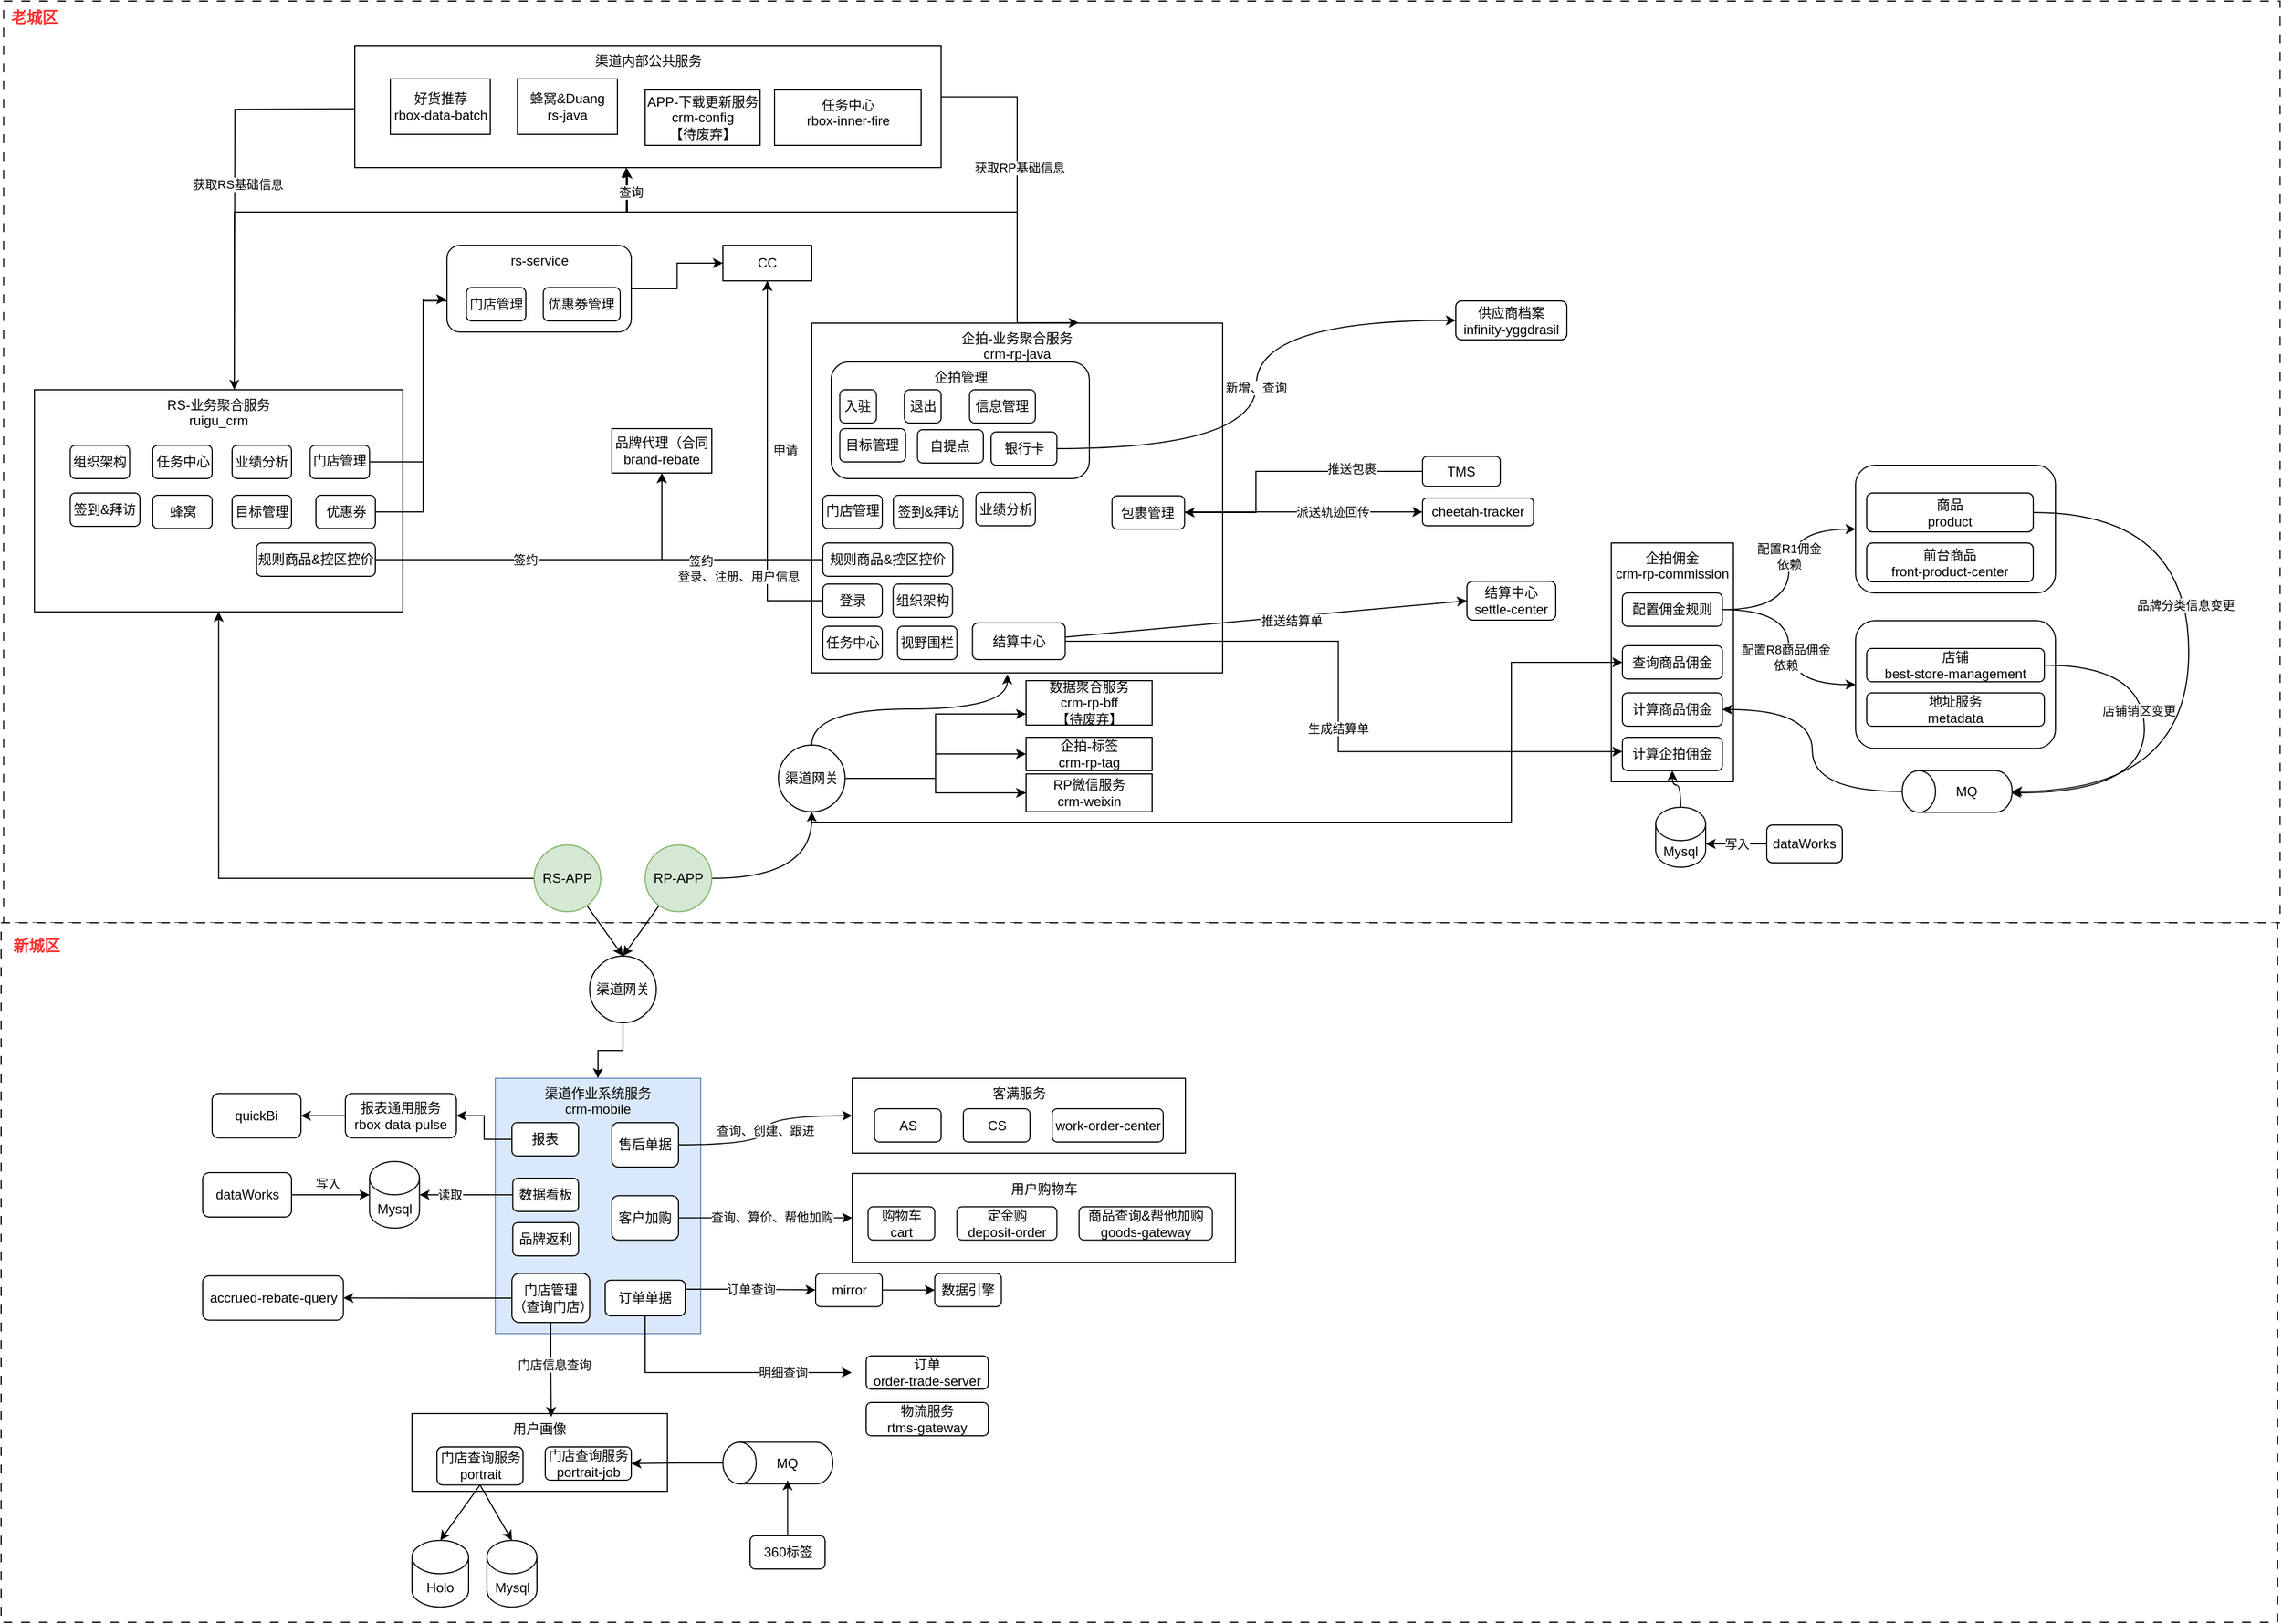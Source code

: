 <mxfile version="24.7.17">
  <diagram name="第 1 页" id="co3uCJApPV4dkqmszSku">
    <mxGraphModel dx="4093" dy="4022" grid="1" gridSize="10" guides="1" tooltips="1" connect="1" arrows="1" fold="1" page="1" pageScale="1" pageWidth="827" pageHeight="1169" math="0" shadow="0">
      <root>
        <mxCell id="0" />
        <mxCell id="1" parent="0" />
        <mxCell id="Z9NHNM5eDo6izXRrwf1n-309" value="" style="rounded=0;whiteSpace=wrap;html=1;dashed=1;dashPattern=8 8;shadow=0;glass=0;" vertex="1" parent="1">
          <mxGeometry x="-247.75" y="-1400" width="2050" height="830" as="geometry" />
        </mxCell>
        <mxCell id="Z9NHNM5eDo6izXRrwf1n-255" value="订单明细&lt;div&gt;&lt;br/&gt;&lt;/div&gt;" style="rounded=0;whiteSpace=wrap;html=1;verticalAlign=top;" vertex="1" parent="1">
          <mxGeometry x="519" y="-210" width="130" height="120" as="geometry" />
        </mxCell>
        <mxCell id="Z9NHNM5eDo6izXRrwf1n-284" style="edgeStyle=orthogonalEdgeStyle;rounded=0;orthogonalLoop=1;jettySize=auto;html=1;" edge="1" parent="1">
          <mxGeometry relative="1" as="geometry">
            <mxPoint x="-40" y="-1050" as="targetPoint" />
            <mxPoint x="68.5" y="-1303" as="sourcePoint" />
          </mxGeometry>
        </mxCell>
        <mxCell id="Z9NHNM5eDo6izXRrwf1n-285" value="获取RS基础信息" style="edgeLabel;html=1;align=center;verticalAlign=middle;resizable=0;points=[];" vertex="1" connectable="0" parent="Z9NHNM5eDo6izXRrwf1n-284">
          <mxGeometry x="-0.029" y="2" relative="1" as="geometry">
            <mxPoint as="offset" />
          </mxGeometry>
        </mxCell>
        <mxCell id="Z9NHNM5eDo6izXRrwf1n-218" value="渠道内部公共服务" style="rounded=0;whiteSpace=wrap;html=1;verticalAlign=top;" vertex="1" parent="1">
          <mxGeometry x="68.5" y="-1360" width="528" height="110" as="geometry" />
        </mxCell>
        <mxCell id="Z9NHNM5eDo6izXRrwf1n-158" value="" style="rounded=1;whiteSpace=wrap;html=1;" vertex="1" parent="1">
          <mxGeometry x="1420" y="-842" width="180" height="115" as="geometry" />
        </mxCell>
        <mxCell id="Z9NHNM5eDo6izXRrwf1n-156" value="" style="rounded=1;whiteSpace=wrap;html=1;" vertex="1" parent="1">
          <mxGeometry x="1420" y="-982" width="180" height="115" as="geometry" />
        </mxCell>
        <mxCell id="Z9NHNM5eDo6izXRrwf1n-84" value="" style="rounded=0;whiteSpace=wrap;html=1;dashed=1;dashPattern=8 8;shadow=0;glass=0;" vertex="1" parent="1">
          <mxGeometry x="-250" y="-570" width="2050" height="630" as="geometry" />
        </mxCell>
        <mxCell id="Z9NHNM5eDo6izXRrwf1n-20" value="用户购物车" style="rounded=0;whiteSpace=wrap;html=1;verticalAlign=top;" vertex="1" parent="1">
          <mxGeometry x="516.5" y="-344.25" width="345" height="80" as="geometry" />
        </mxCell>
        <mxCell id="Z9NHNM5eDo6izXRrwf1n-1" value="" style="rounded=0;orthogonalLoop=1;jettySize=auto;html=1;" edge="1" parent="1" source="Z9NHNM5eDo6izXRrwf1n-2">
          <mxGeometry relative="1" as="geometry">
            <mxPoint x="310" y="-540" as="targetPoint" />
          </mxGeometry>
        </mxCell>
        <mxCell id="Z9NHNM5eDo6izXRrwf1n-272" style="edgeStyle=orthogonalEdgeStyle;rounded=0;orthogonalLoop=1;jettySize=auto;html=1;entryX=0.5;entryY=1;entryDx=0;entryDy=0;" edge="1" parent="1" source="Z9NHNM5eDo6izXRrwf1n-2" target="Z9NHNM5eDo6izXRrwf1n-89">
          <mxGeometry relative="1" as="geometry" />
        </mxCell>
        <mxCell id="Z9NHNM5eDo6izXRrwf1n-2" value="RS-APP" style="ellipse;whiteSpace=wrap;html=1;aspect=fixed;fillColor=#d5e8d4;strokeColor=#82b366;" vertex="1" parent="1">
          <mxGeometry x="230" y="-640" width="60" height="60" as="geometry" />
        </mxCell>
        <mxCell id="Z9NHNM5eDo6izXRrwf1n-3" style="rounded=0;orthogonalLoop=1;jettySize=auto;html=1;entryX=0.5;entryY=0;entryDx=0;entryDy=0;" edge="1" parent="1" source="Z9NHNM5eDo6izXRrwf1n-4" target="Z9NHNM5eDo6izXRrwf1n-7">
          <mxGeometry relative="1" as="geometry">
            <mxPoint x="315" y="-540" as="targetPoint" />
          </mxGeometry>
        </mxCell>
        <mxCell id="Z9NHNM5eDo6izXRrwf1n-104" value="" style="edgeStyle=orthogonalEdgeStyle;rounded=0;orthogonalLoop=1;jettySize=auto;html=1;curved=1;" edge="1" parent="1" source="Z9NHNM5eDo6izXRrwf1n-4" target="Z9NHNM5eDo6izXRrwf1n-99">
          <mxGeometry relative="1" as="geometry" />
        </mxCell>
        <mxCell id="Z9NHNM5eDo6izXRrwf1n-4" value="RP-APP" style="ellipse;whiteSpace=wrap;html=1;aspect=fixed;fillColor=#d5e8d4;strokeColor=#82b366;" vertex="1" parent="1">
          <mxGeometry x="330" y="-640" width="60" height="60" as="geometry" />
        </mxCell>
        <mxCell id="Z9NHNM5eDo6izXRrwf1n-6" style="edgeStyle=orthogonalEdgeStyle;rounded=0;orthogonalLoop=1;jettySize=auto;html=1;entryX=0.5;entryY=0;entryDx=0;entryDy=0;" edge="1" parent="1" source="Z9NHNM5eDo6izXRrwf1n-7" target="Z9NHNM5eDo6izXRrwf1n-8">
          <mxGeometry relative="1" as="geometry" />
        </mxCell>
        <mxCell id="Z9NHNM5eDo6izXRrwf1n-7" value="渠道网关" style="ellipse;whiteSpace=wrap;html=1;aspect=fixed;" vertex="1" parent="1">
          <mxGeometry x="280" y="-540" width="60" height="60" as="geometry" />
        </mxCell>
        <mxCell id="Z9NHNM5eDo6izXRrwf1n-8" value="渠道作业系统服务&lt;br&gt;crm-mobile" style="rounded=0;whiteSpace=wrap;html=1;align=center;verticalAlign=top;fillColor=#dae8fc;strokeColor=#6c8ebf;" vertex="1" parent="1">
          <mxGeometry x="195" y="-430" width="185" height="230" as="geometry" />
        </mxCell>
        <mxCell id="Z9NHNM5eDo6izXRrwf1n-81" value="查询、创建、跟进" style="edgeStyle=orthogonalEdgeStyle;rounded=0;orthogonalLoop=1;jettySize=auto;html=1;entryX=0;entryY=0.5;entryDx=0;entryDy=0;curved=1;" edge="1" parent="1" source="Z9NHNM5eDo6izXRrwf1n-9" target="Z9NHNM5eDo6izXRrwf1n-10">
          <mxGeometry relative="1" as="geometry" />
        </mxCell>
        <mxCell id="Z9NHNM5eDo6izXRrwf1n-9" value="售后单据" style="rounded=1;whiteSpace=wrap;html=1;" vertex="1" parent="1">
          <mxGeometry x="300" y="-390" width="60" height="40" as="geometry" />
        </mxCell>
        <mxCell id="Z9NHNM5eDo6izXRrwf1n-10" value="客满服务&lt;div&gt;&lt;br&gt;&lt;/div&gt;" style="rounded=0;whiteSpace=wrap;html=1;verticalAlign=top;" vertex="1" parent="1">
          <mxGeometry x="516.5" y="-430" width="300" height="67.5" as="geometry" />
        </mxCell>
        <mxCell id="Z9NHNM5eDo6izXRrwf1n-11" value="AS" style="rounded=1;whiteSpace=wrap;html=1;" vertex="1" parent="1">
          <mxGeometry x="536.5" y="-402.5" width="60" height="30" as="geometry" />
        </mxCell>
        <mxCell id="Z9NHNM5eDo6izXRrwf1n-12" value="CS" style="rounded=1;whiteSpace=wrap;html=1;" vertex="1" parent="1">
          <mxGeometry x="616.5" y="-402.5" width="60" height="30" as="geometry" />
        </mxCell>
        <mxCell id="Z9NHNM5eDo6izXRrwf1n-13" value="work-order-center" style="rounded=1;whiteSpace=wrap;html=1;" vertex="1" parent="1">
          <mxGeometry x="696.5" y="-402.5" width="100" height="30" as="geometry" />
        </mxCell>
        <mxCell id="Z9NHNM5eDo6izXRrwf1n-17" value="购物车&lt;br&gt;cart" style="rounded=1;whiteSpace=wrap;html=1;" vertex="1" parent="1">
          <mxGeometry x="530.75" y="-314.25" width="60" height="30" as="geometry" />
        </mxCell>
        <mxCell id="Z9NHNM5eDo6izXRrwf1n-18" value="定金购&lt;br&gt;deposit-order" style="rounded=1;whiteSpace=wrap;html=1;" vertex="1" parent="1">
          <mxGeometry x="610.75" y="-314.25" width="90" height="30" as="geometry" />
        </mxCell>
        <mxCell id="Z9NHNM5eDo6izXRrwf1n-19" value="商品查询&amp;amp;帮他加购&lt;br&gt;goods-gateway" style="rounded=1;whiteSpace=wrap;html=1;" vertex="1" parent="1">
          <mxGeometry x="720.75" y="-314.25" width="120" height="30" as="geometry" />
        </mxCell>
        <mxCell id="Z9NHNM5eDo6izXRrwf1n-245" value="订单查询" style="edgeStyle=orthogonalEdgeStyle;rounded=0;orthogonalLoop=1;jettySize=auto;html=1;entryX=0;entryY=0.5;entryDx=0;entryDy=0;" edge="1" parent="1" source="Z9NHNM5eDo6izXRrwf1n-21" target="Z9NHNM5eDo6izXRrwf1n-235">
          <mxGeometry relative="1" as="geometry">
            <Array as="points">
              <mxPoint x="420" y="-240" />
              <mxPoint x="420" y="-240" />
            </Array>
          </mxGeometry>
        </mxCell>
        <mxCell id="Z9NHNM5eDo6izXRrwf1n-249" style="edgeStyle=orthogonalEdgeStyle;rounded=0;orthogonalLoop=1;jettySize=auto;html=1;entryX=-0.023;entryY=0.375;entryDx=0;entryDy=0;entryPerimeter=0;" edge="1" parent="1" source="Z9NHNM5eDo6izXRrwf1n-21" target="Z9NHNM5eDo6izXRrwf1n-255">
          <mxGeometry relative="1" as="geometry">
            <mxPoint x="480" y="-165" as="targetPoint" />
            <Array as="points">
              <mxPoint x="330" y="-165" />
            </Array>
          </mxGeometry>
        </mxCell>
        <mxCell id="Z9NHNM5eDo6izXRrwf1n-252" value="明细查询" style="edgeLabel;html=1;align=center;verticalAlign=middle;resizable=0;points=[];" vertex="1" connectable="0" parent="Z9NHNM5eDo6izXRrwf1n-249">
          <mxGeometry x="0.128" relative="1" as="geometry">
            <mxPoint x="41" as="offset" />
          </mxGeometry>
        </mxCell>
        <mxCell id="Z9NHNM5eDo6izXRrwf1n-21" value="订单单据" style="rounded=1;whiteSpace=wrap;html=1;" vertex="1" parent="1">
          <mxGeometry x="294" y="-248.18" width="72" height="32.12" as="geometry" />
        </mxCell>
        <mxCell id="Z9NHNM5eDo6izXRrwf1n-258" style="edgeStyle=orthogonalEdgeStyle;rounded=0;orthogonalLoop=1;jettySize=auto;html=1;entryX=1;entryY=0.5;entryDx=0;entryDy=0;" edge="1" parent="1" source="Z9NHNM5eDo6izXRrwf1n-22" target="Z9NHNM5eDo6izXRrwf1n-257">
          <mxGeometry relative="1" as="geometry" />
        </mxCell>
        <mxCell id="Z9NHNM5eDo6izXRrwf1n-22" value="门店管理&lt;div&gt;（查询门店）&lt;/div&gt;" style="rounded=1;whiteSpace=wrap;html=1;" vertex="1" parent="1">
          <mxGeometry x="210" y="-254.25" width="70" height="44.25" as="geometry" />
        </mxCell>
        <mxCell id="Z9NHNM5eDo6izXRrwf1n-45" style="edgeStyle=orthogonalEdgeStyle;rounded=0;orthogonalLoop=1;jettySize=auto;html=1;exitX=0;exitY=0.5;exitDx=0;exitDy=0;entryX=1;entryY=0.5;entryDx=0;entryDy=0;" edge="1" parent="1" source="Z9NHNM5eDo6izXRrwf1n-23" target="Z9NHNM5eDo6izXRrwf1n-46">
          <mxGeometry relative="1" as="geometry">
            <mxPoint x="130" y="-370" as="targetPoint" />
          </mxGeometry>
        </mxCell>
        <mxCell id="Z9NHNM5eDo6izXRrwf1n-23" value="报表" style="rounded=1;whiteSpace=wrap;html=1;" vertex="1" parent="1">
          <mxGeometry x="210" y="-390" width="60" height="30" as="geometry" />
        </mxCell>
        <mxCell id="Z9NHNM5eDo6izXRrwf1n-24" value="数据看板" style="rounded=1;whiteSpace=wrap;html=1;" vertex="1" parent="1">
          <mxGeometry x="210.75" y="-340" width="59.25" height="30" as="geometry" />
        </mxCell>
        <mxCell id="Z9NHNM5eDo6izXRrwf1n-25" value="用户画像" style="rounded=0;whiteSpace=wrap;html=1;verticalAlign=top;" vertex="1" parent="1">
          <mxGeometry x="120" y="-128" width="230" height="70" as="geometry" />
        </mxCell>
        <mxCell id="Z9NHNM5eDo6izXRrwf1n-27" value="门店查询服务&lt;div&gt;portrait&lt;br&gt;&lt;/div&gt;" style="rounded=1;whiteSpace=wrap;html=1;" vertex="1" parent="1">
          <mxGeometry x="142.5" y="-98" width="77.5" height="34.25" as="geometry" />
        </mxCell>
        <mxCell id="Z9NHNM5eDo6izXRrwf1n-28" value="门店查询服务&lt;div&gt;portrait-job&lt;br&gt;&lt;/div&gt;" style="rounded=1;whiteSpace=wrap;html=1;" vertex="1" parent="1">
          <mxGeometry x="240" y="-98" width="77.5" height="30" as="geometry" />
        </mxCell>
        <mxCell id="Z9NHNM5eDo6izXRrwf1n-36" value="" style="group" vertex="1" connectable="0" parent="1">
          <mxGeometry x="400" y="-102.25" width="116.5" height="68.25" as="geometry" />
        </mxCell>
        <mxCell id="Z9NHNM5eDo6izXRrwf1n-33" value="" style="shape=cylinder3;whiteSpace=wrap;html=1;boundedLbl=1;backgroundOutline=1;size=15;rotation=-90;" vertex="1" parent="Z9NHNM5eDo6izXRrwf1n-36">
          <mxGeometry x="30.75" y="-30.75" width="37.5" height="99" as="geometry" />
        </mxCell>
        <mxCell id="Z9NHNM5eDo6izXRrwf1n-34" value="MQ" style="text;html=1;align=center;verticalAlign=middle;whiteSpace=wrap;rounded=0;" vertex="1" parent="Z9NHNM5eDo6izXRrwf1n-36">
          <mxGeometry x="28.25" y="4.25" width="60" height="30" as="geometry" />
        </mxCell>
        <mxCell id="Z9NHNM5eDo6izXRrwf1n-42" style="edgeStyle=orthogonalEdgeStyle;rounded=0;orthogonalLoop=1;jettySize=auto;html=1;exitX=0.5;exitY=0;exitDx=0;exitDy=0;entryX=0.5;entryY=1;entryDx=0;entryDy=0;" edge="1" parent="1" source="Z9NHNM5eDo6izXRrwf1n-39" target="Z9NHNM5eDo6izXRrwf1n-34">
          <mxGeometry relative="1" as="geometry" />
        </mxCell>
        <mxCell id="Z9NHNM5eDo6izXRrwf1n-39" value="&lt;div&gt;360标签&lt;/div&gt;" style="rounded=1;whiteSpace=wrap;html=1;" vertex="1" parent="1">
          <mxGeometry x="424.5" y="-18" width="67.5" height="30" as="geometry" />
        </mxCell>
        <mxCell id="Z9NHNM5eDo6izXRrwf1n-41" style="edgeStyle=orthogonalEdgeStyle;rounded=0;orthogonalLoop=1;jettySize=auto;html=1;exitX=0.5;exitY=0;exitDx=0;exitDy=0;exitPerimeter=0;entryX=1;entryY=0.5;entryDx=0;entryDy=0;" edge="1" parent="1" source="Z9NHNM5eDo6izXRrwf1n-33" target="Z9NHNM5eDo6izXRrwf1n-28">
          <mxGeometry relative="1" as="geometry" />
        </mxCell>
        <mxCell id="Z9NHNM5eDo6izXRrwf1n-48" value="" style="edgeStyle=orthogonalEdgeStyle;rounded=0;orthogonalLoop=1;jettySize=auto;html=1;" edge="1" parent="1" source="Z9NHNM5eDo6izXRrwf1n-46" target="Z9NHNM5eDo6izXRrwf1n-47">
          <mxGeometry relative="1" as="geometry" />
        </mxCell>
        <mxCell id="Z9NHNM5eDo6izXRrwf1n-46" value="报表通用服务&lt;br&gt;rbox-data-pulse" style="rounded=1;whiteSpace=wrap;html=1;" vertex="1" parent="1">
          <mxGeometry x="60" y="-416.25" width="100" height="40" as="geometry" />
        </mxCell>
        <mxCell id="Z9NHNM5eDo6izXRrwf1n-47" value="quickBi" style="whiteSpace=wrap;html=1;rounded=1;" vertex="1" parent="1">
          <mxGeometry x="-60" y="-416.25" width="80" height="40" as="geometry" />
        </mxCell>
        <mxCell id="Z9NHNM5eDo6izXRrwf1n-49" value="dataWorks" style="whiteSpace=wrap;html=1;rounded=1;" vertex="1" parent="1">
          <mxGeometry x="-68.5" y="-345" width="80" height="40" as="geometry" />
        </mxCell>
        <mxCell id="Z9NHNM5eDo6izXRrwf1n-50" value="Mysql" style="shape=cylinder3;whiteSpace=wrap;html=1;boundedLbl=1;backgroundOutline=1;size=15;" vertex="1" parent="1">
          <mxGeometry x="81.75" y="-355" width="45" height="60" as="geometry" />
        </mxCell>
        <mxCell id="Z9NHNM5eDo6izXRrwf1n-51" style="edgeStyle=orthogonalEdgeStyle;rounded=0;orthogonalLoop=1;jettySize=auto;html=1;entryX=0;entryY=0.5;entryDx=0;entryDy=0;entryPerimeter=0;" edge="1" parent="1" source="Z9NHNM5eDo6izXRrwf1n-49" target="Z9NHNM5eDo6izXRrwf1n-50">
          <mxGeometry relative="1" as="geometry" />
        </mxCell>
        <mxCell id="Z9NHNM5eDo6izXRrwf1n-53" value="写入" style="edgeLabel;html=1;align=center;verticalAlign=middle;resizable=0;points=[];" vertex="1" connectable="0" parent="Z9NHNM5eDo6izXRrwf1n-51">
          <mxGeometry x="-0.08" y="4" relative="1" as="geometry">
            <mxPoint y="-6" as="offset" />
          </mxGeometry>
        </mxCell>
        <mxCell id="Z9NHNM5eDo6izXRrwf1n-55" style="edgeStyle=orthogonalEdgeStyle;rounded=0;orthogonalLoop=1;jettySize=auto;html=1;exitX=0;exitY=0.5;exitDx=0;exitDy=0;entryX=1;entryY=0.5;entryDx=0;entryDy=0;entryPerimeter=0;" edge="1" parent="1" source="Z9NHNM5eDo6izXRrwf1n-24" target="Z9NHNM5eDo6izXRrwf1n-50">
          <mxGeometry relative="1" as="geometry" />
        </mxCell>
        <mxCell id="Z9NHNM5eDo6izXRrwf1n-56" value="读取" style="edgeLabel;html=1;align=center;verticalAlign=middle;resizable=0;points=[];" vertex="1" connectable="0" parent="Z9NHNM5eDo6izXRrwf1n-55">
          <mxGeometry x="-0.096" y="2" relative="1" as="geometry">
            <mxPoint x="-19" y="-2" as="offset" />
          </mxGeometry>
        </mxCell>
        <mxCell id="Z9NHNM5eDo6izXRrwf1n-62" value="Holo" style="shape=cylinder3;whiteSpace=wrap;html=1;boundedLbl=1;backgroundOutline=1;size=15;" vertex="1" parent="1">
          <mxGeometry x="120" y="-13.75" width="51" height="60" as="geometry" />
        </mxCell>
        <mxCell id="Z9NHNM5eDo6izXRrwf1n-69" value="Mysql" style="shape=cylinder3;whiteSpace=wrap;html=1;boundedLbl=1;backgroundOutline=1;size=15;" vertex="1" parent="1">
          <mxGeometry x="187.5" y="-13.75" width="45" height="60" as="geometry" />
        </mxCell>
        <mxCell id="Z9NHNM5eDo6izXRrwf1n-70" style="rounded=0;orthogonalLoop=1;jettySize=auto;html=1;exitX=0.5;exitY=1;exitDx=0;exitDy=0;entryX=0.5;entryY=0;entryDx=0;entryDy=0;entryPerimeter=0;" edge="1" parent="1" source="Z9NHNM5eDo6izXRrwf1n-27" target="Z9NHNM5eDo6izXRrwf1n-62">
          <mxGeometry relative="1" as="geometry" />
        </mxCell>
        <mxCell id="Z9NHNM5eDo6izXRrwf1n-72" style="rounded=0;orthogonalLoop=1;jettySize=auto;html=1;exitX=0.5;exitY=1;exitDx=0;exitDy=0;entryX=0.5;entryY=0;entryDx=0;entryDy=0;entryPerimeter=0;" edge="1" parent="1" source="Z9NHNM5eDo6izXRrwf1n-27" target="Z9NHNM5eDo6izXRrwf1n-69">
          <mxGeometry relative="1" as="geometry" />
        </mxCell>
        <mxCell id="Z9NHNM5eDo6izXRrwf1n-74" style="edgeStyle=orthogonalEdgeStyle;rounded=0;orthogonalLoop=1;jettySize=auto;html=1;entryX=0.545;entryY=0.043;entryDx=0;entryDy=0;entryPerimeter=0;" edge="1" parent="1" source="Z9NHNM5eDo6izXRrwf1n-22" target="Z9NHNM5eDo6izXRrwf1n-25">
          <mxGeometry relative="1" as="geometry" />
        </mxCell>
        <mxCell id="Z9NHNM5eDo6izXRrwf1n-75" value="门店信息查询" style="edgeLabel;html=1;align=center;verticalAlign=middle;resizable=0;points=[];" vertex="1" connectable="0" parent="Z9NHNM5eDo6izXRrwf1n-74">
          <mxGeometry x="-0.085" y="4" relative="1" as="geometry">
            <mxPoint x="-1" y="-1" as="offset" />
          </mxGeometry>
        </mxCell>
        <mxCell id="Z9NHNM5eDo6izXRrwf1n-79" style="edgeStyle=orthogonalEdgeStyle;rounded=0;orthogonalLoop=1;jettySize=auto;html=1;entryX=0;entryY=0.5;entryDx=0;entryDy=0;" edge="1" parent="1" source="Z9NHNM5eDo6izXRrwf1n-78" target="Z9NHNM5eDo6izXRrwf1n-20">
          <mxGeometry relative="1" as="geometry" />
        </mxCell>
        <mxCell id="Z9NHNM5eDo6izXRrwf1n-80" value="查询、算价、帮他加购" style="edgeLabel;html=1;align=center;verticalAlign=middle;resizable=0;points=[];" vertex="1" connectable="0" parent="Z9NHNM5eDo6izXRrwf1n-79">
          <mxGeometry x="0.067" y="1" relative="1" as="geometry">
            <mxPoint as="offset" />
          </mxGeometry>
        </mxCell>
        <mxCell id="Z9NHNM5eDo6izXRrwf1n-78" value="客户加购" style="rounded=1;whiteSpace=wrap;html=1;" vertex="1" parent="1">
          <mxGeometry x="300" y="-324.25" width="60" height="40" as="geometry" />
        </mxCell>
        <mxCell id="Z9NHNM5eDo6izXRrwf1n-85" value="&lt;b&gt;&lt;font color=&quot;#ff3333&quot; style=&quot;font-size: 14px;&quot;&gt;新城区&lt;/font&gt;&lt;/b&gt;" style="text;html=1;align=center;verticalAlign=middle;whiteSpace=wrap;rounded=0;" vertex="1" parent="1">
          <mxGeometry x="-247.75" y="-563.75" width="60" height="30" as="geometry" />
        </mxCell>
        <mxCell id="Z9NHNM5eDo6izXRrwf1n-88" value="&lt;b&gt;&lt;font color=&quot;#ff3333&quot; style=&quot;font-size: 14px;&quot;&gt;老城区&lt;/font&gt;&lt;/b&gt;" style="text;html=1;align=center;verticalAlign=middle;whiteSpace=wrap;rounded=0;" vertex="1" parent="1">
          <mxGeometry x="-250" y="-1400" width="60" height="30" as="geometry" />
        </mxCell>
        <mxCell id="Z9NHNM5eDo6izXRrwf1n-89" value="&lt;div&gt;RS-业务聚合服务&lt;/div&gt;ruigu_crm" style="rounded=0;whiteSpace=wrap;html=1;verticalAlign=top;" vertex="1" parent="1">
          <mxGeometry x="-220" y="-1050" width="331.75" height="200" as="geometry" />
        </mxCell>
        <mxCell id="Z9NHNM5eDo6izXRrwf1n-90" value="企拍佣金&lt;br&gt;crm-rp-commission" style="rounded=0;whiteSpace=wrap;html=1;verticalAlign=top;" vertex="1" parent="1">
          <mxGeometry x="1200" y="-912" width="110" height="215" as="geometry" />
        </mxCell>
        <mxCell id="Z9NHNM5eDo6izXRrwf1n-91" value="数据聚合服务&lt;br&gt;crm-rp-bff&lt;br&gt;【待废弃】" style="rounded=0;whiteSpace=wrap;html=1;" vertex="1" parent="1">
          <mxGeometry x="673" y="-788" width="113.5" height="40" as="geometry" />
        </mxCell>
        <mxCell id="Z9NHNM5eDo6izXRrwf1n-92" value="企拍-业务聚合服务&lt;br&gt;crm-rp-java" style="rounded=0;whiteSpace=wrap;html=1;horizontal=1;verticalAlign=top;" vertex="1" parent="1">
          <mxGeometry x="480" y="-1110" width="370" height="315" as="geometry" />
        </mxCell>
        <mxCell id="Z9NHNM5eDo6izXRrwf1n-93" value="&lt;div&gt;&lt;span style=&quot;background-color: initial;&quot;&gt;任务中心&lt;br&gt;rbox-inner-fire&lt;/span&gt;&lt;br&gt;&lt;/div&gt;" style="rounded=0;whiteSpace=wrap;html=1;verticalAlign=top;" vertex="1" parent="1">
          <mxGeometry x="446.5" y="-1320" width="132" height="50" as="geometry" />
        </mxCell>
        <mxCell id="Z9NHNM5eDo6izXRrwf1n-94" value="APP-下载更新服务&lt;br&gt;crm-config&lt;br&gt;【待废弃】" style="rounded=0;whiteSpace=wrap;html=1;" vertex="1" parent="1">
          <mxGeometry x="330" y="-1320" width="103.5" height="50" as="geometry" />
        </mxCell>
        <mxCell id="Z9NHNM5eDo6izXRrwf1n-95" value="RP微信服务&lt;br&gt;crm-weixin" style="rounded=0;whiteSpace=wrap;html=1;" vertex="1" parent="1">
          <mxGeometry x="673" y="-704" width="113.5" height="34" as="geometry" />
        </mxCell>
        <mxCell id="Z9NHNM5eDo6izXRrwf1n-96" value="企拍-标签&lt;br&gt;crm-rp-tag" style="rounded=0;whiteSpace=wrap;html=1;" vertex="1" parent="1">
          <mxGeometry x="673" y="-737" width="113.5" height="30" as="geometry" />
        </mxCell>
        <mxCell id="Z9NHNM5eDo6izXRrwf1n-145" style="edgeStyle=orthogonalEdgeStyle;rounded=0;orthogonalLoop=1;jettySize=auto;html=1;entryX=0;entryY=0.5;entryDx=0;entryDy=0;" edge="1" parent="1" source="Z9NHNM5eDo6izXRrwf1n-99" target="Z9NHNM5eDo6izXRrwf1n-96">
          <mxGeometry relative="1" as="geometry" />
        </mxCell>
        <mxCell id="Z9NHNM5eDo6izXRrwf1n-185" style="edgeStyle=orthogonalEdgeStyle;rounded=0;orthogonalLoop=1;jettySize=auto;html=1;entryX=0;entryY=0.5;entryDx=0;entryDy=0;" edge="1" parent="1" source="Z9NHNM5eDo6izXRrwf1n-99" target="Z9NHNM5eDo6izXRrwf1n-95">
          <mxGeometry relative="1" as="geometry" />
        </mxCell>
        <mxCell id="Z9NHNM5eDo6izXRrwf1n-209" style="edgeStyle=orthogonalEdgeStyle;rounded=0;orthogonalLoop=1;jettySize=auto;html=1;entryX=0;entryY=0.75;entryDx=0;entryDy=0;" edge="1" parent="1" source="Z9NHNM5eDo6izXRrwf1n-99" target="Z9NHNM5eDo6izXRrwf1n-91">
          <mxGeometry relative="1" as="geometry" />
        </mxCell>
        <mxCell id="Z9NHNM5eDo6izXRrwf1n-226" style="edgeStyle=orthogonalEdgeStyle;rounded=0;orthogonalLoop=1;jettySize=auto;html=1;entryX=0;entryY=0.5;entryDx=0;entryDy=0;" edge="1" parent="1" source="Z9NHNM5eDo6izXRrwf1n-99" target="Z9NHNM5eDo6izXRrwf1n-149">
          <mxGeometry relative="1" as="geometry">
            <Array as="points">
              <mxPoint x="480" y="-660" />
              <mxPoint x="1110" y="-660" />
              <mxPoint x="1110" y="-804" />
            </Array>
          </mxGeometry>
        </mxCell>
        <mxCell id="Z9NHNM5eDo6izXRrwf1n-99" value="渠道网关" style="ellipse;whiteSpace=wrap;html=1;aspect=fixed;direction=south;" vertex="1" parent="1">
          <mxGeometry x="450" y="-730" width="60" height="60" as="geometry" />
        </mxCell>
        <mxCell id="Z9NHNM5eDo6izXRrwf1n-105" value="&lt;div&gt;蜂窝&amp;amp;Duang&lt;br&gt;rs-java&lt;br&gt;&lt;/div&gt;" style="rounded=0;whiteSpace=wrap;html=1;" vertex="1" parent="1">
          <mxGeometry x="215" y="-1330" width="90" height="50" as="geometry" />
        </mxCell>
        <mxCell id="Z9NHNM5eDo6izXRrwf1n-106" value="&lt;div&gt;好货推荐&lt;br&gt;rbox-data-batch&lt;br&gt;&lt;/div&gt;" style="rounded=0;whiteSpace=wrap;html=1;" vertex="1" parent="1">
          <mxGeometry x="100.5" y="-1330" width="90" height="50" as="geometry" />
        </mxCell>
        <mxCell id="Z9NHNM5eDo6izXRrwf1n-109" value="组织架构" style="rounded=1;whiteSpace=wrap;html=1;" vertex="1" parent="1">
          <mxGeometry x="553.25" y="-875" width="53.5" height="30" as="geometry" />
        </mxCell>
        <mxCell id="Z9NHNM5eDo6izXRrwf1n-112" value="企拍管理" style="rounded=1;whiteSpace=wrap;html=1;horizontal=1;verticalAlign=top;" vertex="1" parent="1">
          <mxGeometry x="497.5" y="-1075" width="232.5" height="105" as="geometry" />
        </mxCell>
        <mxCell id="Z9NHNM5eDo6izXRrwf1n-207" style="rounded=0;orthogonalLoop=1;jettySize=auto;html=1;entryX=0;entryY=0.5;entryDx=0;entryDy=0;edgeStyle=orthogonalEdgeStyle;" edge="1" parent="1" source="Z9NHNM5eDo6izXRrwf1n-113" target="Z9NHNM5eDo6izXRrwf1n-206">
          <mxGeometry relative="1" as="geometry">
            <Array as="points">
              <mxPoint x="1010" y="-940" />
            </Array>
          </mxGeometry>
        </mxCell>
        <mxCell id="Z9NHNM5eDo6izXRrwf1n-208" value="派送轨迹回传" style="edgeLabel;html=1;align=center;verticalAlign=middle;resizable=0;points=[];" vertex="1" connectable="0" parent="Z9NHNM5eDo6izXRrwf1n-207">
          <mxGeometry x="0.012" y="-3" relative="1" as="geometry">
            <mxPoint x="24" y="-3" as="offset" />
          </mxGeometry>
        </mxCell>
        <mxCell id="Z9NHNM5eDo6izXRrwf1n-113" value="包裹管理" style="rounded=1;whiteSpace=wrap;html=1;" vertex="1" parent="1">
          <mxGeometry x="750.38" y="-954.5" width="65.37" height="30" as="geometry" />
        </mxCell>
        <mxCell id="Z9NHNM5eDo6izXRrwf1n-116" value="入驻" style="rounded=1;whiteSpace=wrap;html=1;" vertex="1" parent="1">
          <mxGeometry x="505.25" y="-1050" width="33" height="30" as="geometry" />
        </mxCell>
        <mxCell id="Z9NHNM5eDo6izXRrwf1n-119" value="信息管理" style="rounded=1;whiteSpace=wrap;html=1;" vertex="1" parent="1">
          <mxGeometry x="622.12" y="-1050" width="59.25" height="30" as="geometry" />
        </mxCell>
        <mxCell id="Z9NHNM5eDo6izXRrwf1n-120" value="自提点" style="rounded=1;whiteSpace=wrap;html=1;" vertex="1" parent="1">
          <mxGeometry x="575.25" y="-1014" width="59.25" height="30" as="geometry" />
        </mxCell>
        <mxCell id="Z9NHNM5eDo6izXRrwf1n-199" style="edgeStyle=orthogonalEdgeStyle;curved=1;rounded=0;orthogonalLoop=1;jettySize=auto;html=1;entryX=0;entryY=0.5;entryDx=0;entryDy=0;" edge="1" parent="1" source="Z9NHNM5eDo6izXRrwf1n-121" target="Z9NHNM5eDo6izXRrwf1n-198">
          <mxGeometry relative="1" as="geometry" />
        </mxCell>
        <mxCell id="Z9NHNM5eDo6izXRrwf1n-200" value="新增、查询" style="edgeLabel;html=1;align=center;verticalAlign=middle;resizable=0;points=[];" vertex="1" connectable="0" parent="Z9NHNM5eDo6izXRrwf1n-199">
          <mxGeometry x="-0.009" y="1" relative="1" as="geometry">
            <mxPoint as="offset" />
          </mxGeometry>
        </mxCell>
        <mxCell id="Z9NHNM5eDo6izXRrwf1n-121" value="银行卡" style="rounded=1;whiteSpace=wrap;html=1;" vertex="1" parent="1">
          <mxGeometry x="641.5" y="-1012" width="59.25" height="30" as="geometry" />
        </mxCell>
        <mxCell id="Z9NHNM5eDo6izXRrwf1n-123" value="视野围栏" style="rounded=1;whiteSpace=wrap;html=1;" vertex="1" parent="1">
          <mxGeometry x="557.25" y="-837" width="53.5" height="30" as="geometry" />
        </mxCell>
        <mxCell id="Z9NHNM5eDo6izXRrwf1n-124" value="签到&amp;amp;拜访" style="rounded=1;whiteSpace=wrap;html=1;" vertex="1" parent="1">
          <mxGeometry x="553.5" y="-955" width="62.75" height="30" as="geometry" />
        </mxCell>
        <mxCell id="Z9NHNM5eDo6izXRrwf1n-127" value="退出" style="rounded=1;whiteSpace=wrap;html=1;" vertex="1" parent="1">
          <mxGeometry x="563.5" y="-1050" width="33" height="30" as="geometry" />
        </mxCell>
        <mxCell id="Z9NHNM5eDo6izXRrwf1n-129" value="门店管理&lt;br&gt;&lt;div&gt;&lt;br/&gt;&lt;/div&gt;" style="rounded=1;whiteSpace=wrap;html=1;horizontal=1;verticalAlign=top;" vertex="1" parent="1">
          <mxGeometry x="490" y="-955" width="53.5" height="30" as="geometry" />
        </mxCell>
        <mxCell id="Z9NHNM5eDo6izXRrwf1n-187" style="rounded=0;orthogonalLoop=1;jettySize=auto;html=1;entryX=0.091;entryY=0.874;entryDx=0;entryDy=0;entryPerimeter=0;edgeStyle=orthogonalEdgeStyle;" edge="1" parent="1" source="Z9NHNM5eDo6izXRrwf1n-132" target="Z9NHNM5eDo6izXRrwf1n-90">
          <mxGeometry relative="1" as="geometry">
            <mxPoint x="900" y="-790" as="targetPoint" />
          </mxGeometry>
        </mxCell>
        <mxCell id="Z9NHNM5eDo6izXRrwf1n-188" value="生成结算单" style="edgeLabel;html=1;align=center;verticalAlign=middle;resizable=0;points=[];" vertex="1" connectable="0" parent="Z9NHNM5eDo6izXRrwf1n-187">
          <mxGeometry x="0.078" relative="1" as="geometry">
            <mxPoint as="offset" />
          </mxGeometry>
        </mxCell>
        <mxCell id="Z9NHNM5eDo6izXRrwf1n-197" style="rounded=0;orthogonalLoop=1;jettySize=auto;html=1;entryX=0;entryY=0.5;entryDx=0;entryDy=0;" edge="1" parent="1" source="Z9NHNM5eDo6izXRrwf1n-132" target="Z9NHNM5eDo6izXRrwf1n-194">
          <mxGeometry relative="1" as="geometry">
            <mxPoint x="900" y="-880" as="targetPoint" />
          </mxGeometry>
        </mxCell>
        <mxCell id="Z9NHNM5eDo6izXRrwf1n-215" value="推送结算单" style="edgeLabel;html=1;align=center;verticalAlign=middle;resizable=0;points=[];" vertex="1" connectable="0" parent="Z9NHNM5eDo6izXRrwf1n-197">
          <mxGeometry x="-0.097" y="4" relative="1" as="geometry">
            <mxPoint x="41" y="4" as="offset" />
          </mxGeometry>
        </mxCell>
        <mxCell id="Z9NHNM5eDo6izXRrwf1n-132" value="结算中心" style="rounded=1;whiteSpace=wrap;html=1;" vertex="1" parent="1">
          <mxGeometry x="624.75" y="-840" width="83.5" height="33" as="geometry" />
        </mxCell>
        <mxCell id="Z9NHNM5eDo6izXRrwf1n-133" value="业绩分析" style="rounded=1;whiteSpace=wrap;html=1;" vertex="1" parent="1">
          <mxGeometry x="627.87" y="-957.5" width="53.5" height="30" as="geometry" />
        </mxCell>
        <mxCell id="Z9NHNM5eDo6izXRrwf1n-219" style="edgeStyle=orthogonalEdgeStyle;rounded=0;orthogonalLoop=1;jettySize=auto;html=1;entryX=0.5;entryY=1;entryDx=0;entryDy=0;" edge="1" parent="1" source="Z9NHNM5eDo6izXRrwf1n-134" target="Z9NHNM5eDo6izXRrwf1n-210">
          <mxGeometry relative="1" as="geometry">
            <mxPoint x="340" y="-980" as="targetPoint" />
          </mxGeometry>
        </mxCell>
        <mxCell id="Z9NHNM5eDo6izXRrwf1n-220" value="申请" style="edgeLabel;html=1;align=center;verticalAlign=middle;resizable=0;points=[];" vertex="1" connectable="0" parent="Z9NHNM5eDo6izXRrwf1n-219">
          <mxGeometry x="-0.011" y="-16" relative="1" as="geometry">
            <mxPoint as="offset" />
          </mxGeometry>
        </mxCell>
        <mxCell id="Z9NHNM5eDo6izXRrwf1n-229" style="edgeStyle=orthogonalEdgeStyle;rounded=0;orthogonalLoop=1;jettySize=auto;html=1;entryX=0.5;entryY=1;entryDx=0;entryDy=0;" edge="1" parent="1" source="Z9NHNM5eDo6izXRrwf1n-134" target="Z9NHNM5eDo6izXRrwf1n-221">
          <mxGeometry relative="1" as="geometry" />
        </mxCell>
        <mxCell id="Z9NHNM5eDo6izXRrwf1n-230" value="签约" style="edgeLabel;html=1;align=center;verticalAlign=middle;resizable=0;points=[];" vertex="1" connectable="0" parent="Z9NHNM5eDo6izXRrwf1n-229">
          <mxGeometry x="-0.004" y="1" relative="1" as="geometry">
            <mxPoint x="1" as="offset" />
          </mxGeometry>
        </mxCell>
        <mxCell id="Z9NHNM5eDo6izXRrwf1n-134" value="规则商品&amp;amp;控区控价" style="rounded=1;whiteSpace=wrap;html=1;" vertex="1" parent="1">
          <mxGeometry x="490" y="-912" width="117" height="30" as="geometry" />
        </mxCell>
        <mxCell id="Z9NHNM5eDo6izXRrwf1n-137" value="目标管理" style="rounded=1;whiteSpace=wrap;html=1;" vertex="1" parent="1">
          <mxGeometry x="505.25" y="-1015" width="59.25" height="30" as="geometry" />
        </mxCell>
        <mxCell id="Z9NHNM5eDo6izXRrwf1n-142" style="edgeStyle=orthogonalEdgeStyle;rounded=0;orthogonalLoop=1;jettySize=auto;html=1;entryX=0.476;entryY=1.004;entryDx=0;entryDy=0;entryPerimeter=0;curved=1;" edge="1" parent="1" source="Z9NHNM5eDo6izXRrwf1n-99" target="Z9NHNM5eDo6izXRrwf1n-92">
          <mxGeometry relative="1" as="geometry" />
        </mxCell>
        <mxCell id="Z9NHNM5eDo6izXRrwf1n-159" style="edgeStyle=orthogonalEdgeStyle;curved=1;rounded=0;orthogonalLoop=1;jettySize=auto;html=1;entryX=0;entryY=0.5;entryDx=0;entryDy=0;" edge="1" parent="1" source="Z9NHNM5eDo6izXRrwf1n-147" target="Z9NHNM5eDo6izXRrwf1n-156">
          <mxGeometry relative="1" as="geometry" />
        </mxCell>
        <mxCell id="Z9NHNM5eDo6izXRrwf1n-161" value="配置R1佣金&lt;br&gt;依赖" style="edgeLabel;html=1;align=center;verticalAlign=middle;resizable=0;points=[];" vertex="1" connectable="0" parent="Z9NHNM5eDo6izXRrwf1n-159">
          <mxGeometry x="0.122" relative="1" as="geometry">
            <mxPoint as="offset" />
          </mxGeometry>
        </mxCell>
        <mxCell id="Z9NHNM5eDo6izXRrwf1n-160" style="edgeStyle=orthogonalEdgeStyle;curved=1;rounded=0;orthogonalLoop=1;jettySize=auto;html=1;entryX=0;entryY=0.5;entryDx=0;entryDy=0;" edge="1" parent="1" source="Z9NHNM5eDo6izXRrwf1n-147" target="Z9NHNM5eDo6izXRrwf1n-158">
          <mxGeometry relative="1" as="geometry" />
        </mxCell>
        <mxCell id="Z9NHNM5eDo6izXRrwf1n-162" value="配置R8商品佣金&lt;br&gt;依赖" style="edgeLabel;html=1;align=center;verticalAlign=middle;resizable=0;points=[];" vertex="1" connectable="0" parent="Z9NHNM5eDo6izXRrwf1n-160">
          <mxGeometry x="0.099" y="-3" relative="1" as="geometry">
            <mxPoint as="offset" />
          </mxGeometry>
        </mxCell>
        <mxCell id="Z9NHNM5eDo6izXRrwf1n-147" value="配置佣金规则" style="rounded=1;whiteSpace=wrap;html=1;" vertex="1" parent="1">
          <mxGeometry x="1210" y="-867" width="90" height="30" as="geometry" />
        </mxCell>
        <mxCell id="Z9NHNM5eDo6izXRrwf1n-148" value="计算商品佣金" style="rounded=1;whiteSpace=wrap;html=1;" vertex="1" parent="1">
          <mxGeometry x="1210" y="-777" width="90" height="30" as="geometry" />
        </mxCell>
        <mxCell id="Z9NHNM5eDo6izXRrwf1n-149" value="查询商品佣金" style="rounded=1;whiteSpace=wrap;html=1;" vertex="1" parent="1">
          <mxGeometry x="1210" y="-819.5" width="90" height="30" as="geometry" />
        </mxCell>
        <mxCell id="Z9NHNM5eDo6izXRrwf1n-150" value="计算企拍佣金" style="rounded=1;whiteSpace=wrap;html=1;" vertex="1" parent="1">
          <mxGeometry x="1210" y="-737" width="90" height="30" as="geometry" />
        </mxCell>
        <mxCell id="Z9NHNM5eDo6izXRrwf1n-171" style="edgeStyle=orthogonalEdgeStyle;curved=1;rounded=0;orthogonalLoop=1;jettySize=auto;html=1;" edge="1" parent="1" source="Z9NHNM5eDo6izXRrwf1n-152">
          <mxGeometry relative="1" as="geometry">
            <mxPoint x="1560" y="-687" as="targetPoint" />
            <Array as="points">
              <mxPoint x="1680" y="-802" />
              <mxPoint x="1680" y="-687" />
            </Array>
          </mxGeometry>
        </mxCell>
        <mxCell id="Z9NHNM5eDo6izXRrwf1n-174" value="店铺销区变更" style="edgeLabel;html=1;align=center;verticalAlign=middle;resizable=0;points=[];" vertex="1" connectable="0" parent="Z9NHNM5eDo6izXRrwf1n-171">
          <mxGeometry x="-0.194" y="-5" relative="1" as="geometry">
            <mxPoint as="offset" />
          </mxGeometry>
        </mxCell>
        <mxCell id="Z9NHNM5eDo6izXRrwf1n-152" value="店铺&lt;br&gt;best-store-management" style="rounded=1;whiteSpace=wrap;html=1;" vertex="1" parent="1">
          <mxGeometry x="1430" y="-817" width="160" height="30" as="geometry" />
        </mxCell>
        <mxCell id="Z9NHNM5eDo6izXRrwf1n-153" value="地址服务&lt;br&gt;metadata" style="rounded=1;whiteSpace=wrap;html=1;" vertex="1" parent="1">
          <mxGeometry x="1430" y="-777" width="160" height="30" as="geometry" />
        </mxCell>
        <mxCell id="Z9NHNM5eDo6izXRrwf1n-154" value="前台商品&lt;br&gt;front-product-center" style="rounded=1;whiteSpace=wrap;html=1;" vertex="1" parent="1">
          <mxGeometry x="1430" y="-912" width="150" height="35" as="geometry" />
        </mxCell>
        <mxCell id="Z9NHNM5eDo6izXRrwf1n-155" value="&lt;div&gt;&lt;br&gt;&lt;/div&gt;商品&lt;br&gt;product&lt;br&gt;&lt;span style=&quot;color: rgba(0, 0, 0, 0); font-family: monospace; font-size: 0px; text-align: start; text-wrap: nowrap;&quot;&gt;%3CmxGraphModel%3E%3Croot%3E%3CmxCell%20id%3D%220%22%2F%3E%3CmxCell%20id%3D%221%22%20parent%3D%220%22%2F%3E%3CmxCell%20id%3D%222%22%20value%3D%22%E5%95%86%E5%93%81%26lt%3Bbr%26gt%3Bfront-product-center%22%20style%3D%22rounded%3D1%3BwhiteSpace%3Dwrap%3Bhtml%3D1%3B%22%20vertex%3D%221%22%20parent%3D%221%22%3E%3CmxGeometry%20x%3D%221140%22%20y%3D%22-925%22%20width%3D%22150%22%20height%3D%2235%22%20as%3D%22geometry%22%2F%3E%3C%2FmxCell%3E%3C%2Froot%3E%3C%2FmxGraphModel%3Epro&lt;/span&gt;" style="rounded=1;whiteSpace=wrap;html=1;" vertex="1" parent="1">
          <mxGeometry x="1430" y="-957" width="150" height="35" as="geometry" />
        </mxCell>
        <mxCell id="Z9NHNM5eDo6izXRrwf1n-163" value="" style="group" vertex="1" connectable="0" parent="1">
          <mxGeometry x="1462" y="-707" width="116.5" height="68.25" as="geometry" />
        </mxCell>
        <mxCell id="Z9NHNM5eDo6izXRrwf1n-164" value="" style="shape=cylinder3;whiteSpace=wrap;html=1;boundedLbl=1;backgroundOutline=1;size=15;rotation=-90;" vertex="1" parent="Z9NHNM5eDo6izXRrwf1n-163">
          <mxGeometry x="30.75" y="-30.75" width="37.5" height="99" as="geometry" />
        </mxCell>
        <mxCell id="Z9NHNM5eDo6izXRrwf1n-165" value="MQ" style="text;html=1;align=center;verticalAlign=middle;whiteSpace=wrap;rounded=0;" vertex="1" parent="Z9NHNM5eDo6izXRrwf1n-163">
          <mxGeometry x="28.25" y="4.25" width="60" height="30" as="geometry" />
        </mxCell>
        <mxCell id="Z9NHNM5eDo6izXRrwf1n-166" style="edgeStyle=orthogonalEdgeStyle;curved=1;rounded=0;orthogonalLoop=1;jettySize=auto;html=1;entryX=1;entryY=0.5;entryDx=0;entryDy=0;" edge="1" parent="1" source="Z9NHNM5eDo6izXRrwf1n-164" target="Z9NHNM5eDo6izXRrwf1n-148">
          <mxGeometry relative="1" as="geometry" />
        </mxCell>
        <mxCell id="Z9NHNM5eDo6izXRrwf1n-172" style="edgeStyle=orthogonalEdgeStyle;curved=1;rounded=0;orthogonalLoop=1;jettySize=auto;html=1;entryX=0.5;entryY=1;entryDx=0;entryDy=0;entryPerimeter=0;" edge="1" parent="1" source="Z9NHNM5eDo6izXRrwf1n-155" target="Z9NHNM5eDo6izXRrwf1n-164">
          <mxGeometry relative="1" as="geometry">
            <Array as="points">
              <mxPoint x="1720" y="-939" />
              <mxPoint x="1720" y="-688" />
            </Array>
          </mxGeometry>
        </mxCell>
        <mxCell id="Z9NHNM5eDo6izXRrwf1n-173" value="品牌分类信息变更" style="edgeLabel;html=1;align=center;verticalAlign=middle;resizable=0;points=[];" vertex="1" connectable="0" parent="Z9NHNM5eDo6izXRrwf1n-172">
          <mxGeometry x="-0.188" y="-3" relative="1" as="geometry">
            <mxPoint as="offset" />
          </mxGeometry>
        </mxCell>
        <mxCell id="Z9NHNM5eDo6izXRrwf1n-176" value="dataWorks" style="whiteSpace=wrap;html=1;rounded=1;" vertex="1" parent="1">
          <mxGeometry x="1340" y="-658" width="68" height="34" as="geometry" />
        </mxCell>
        <mxCell id="Z9NHNM5eDo6izXRrwf1n-180" style="edgeStyle=orthogonalEdgeStyle;curved=1;rounded=0;orthogonalLoop=1;jettySize=auto;html=1;entryX=0.5;entryY=1;entryDx=0;entryDy=0;" edge="1" parent="1" source="Z9NHNM5eDo6izXRrwf1n-177" target="Z9NHNM5eDo6izXRrwf1n-150">
          <mxGeometry relative="1" as="geometry" />
        </mxCell>
        <mxCell id="Z9NHNM5eDo6izXRrwf1n-177" value="Mysql" style="shape=cylinder3;whiteSpace=wrap;html=1;boundedLbl=1;backgroundOutline=1;size=15;" vertex="1" parent="1">
          <mxGeometry x="1240" y="-674" width="45" height="54" as="geometry" />
        </mxCell>
        <mxCell id="Z9NHNM5eDo6izXRrwf1n-179" value="写入" style="edgeStyle=orthogonalEdgeStyle;curved=1;rounded=0;orthogonalLoop=1;jettySize=auto;html=1;entryX=1;entryY=0;entryDx=0;entryDy=33;entryPerimeter=0;" edge="1" parent="1" source="Z9NHNM5eDo6izXRrwf1n-176" target="Z9NHNM5eDo6izXRrwf1n-177">
          <mxGeometry relative="1" as="geometry" />
        </mxCell>
        <mxCell id="Z9NHNM5eDo6izXRrwf1n-194" value="结算中心&lt;br&gt;&lt;span style=&quot;text-align: left;&quot;&gt;settle-center&lt;/span&gt;" style="rounded=1;whiteSpace=wrap;html=1;" vertex="1" parent="1">
          <mxGeometry x="1070" y="-877.5" width="80" height="35" as="geometry" />
        </mxCell>
        <mxCell id="Z9NHNM5eDo6izXRrwf1n-198" value="供应商档案&lt;br&gt;&lt;div style=&quot;text-align: left;&quot;&gt;&lt;span style=&quot;background-color: initial;&quot;&gt;infinity-yggdrasil&lt;/span&gt;&lt;/div&gt;" style="rounded=1;whiteSpace=wrap;html=1;" vertex="1" parent="1">
          <mxGeometry x="1060" y="-1130" width="100" height="35" as="geometry" />
        </mxCell>
        <mxCell id="Z9NHNM5eDo6izXRrwf1n-211" style="edgeStyle=orthogonalEdgeStyle;rounded=0;orthogonalLoop=1;jettySize=auto;html=1;entryX=1;entryY=0.5;entryDx=0;entryDy=0;" edge="1" parent="1" source="Z9NHNM5eDo6izXRrwf1n-201" target="Z9NHNM5eDo6izXRrwf1n-113">
          <mxGeometry relative="1" as="geometry">
            <Array as="points">
              <mxPoint x="880" y="-976" />
              <mxPoint x="880" y="-940" />
            </Array>
          </mxGeometry>
        </mxCell>
        <mxCell id="Z9NHNM5eDo6izXRrwf1n-213" value="推送包裹" style="edgeLabel;html=1;align=center;verticalAlign=middle;resizable=0;points=[];" vertex="1" connectable="0" parent="Z9NHNM5eDo6izXRrwf1n-211">
          <mxGeometry x="-0.486" y="-3" relative="1" as="geometry">
            <mxPoint as="offset" />
          </mxGeometry>
        </mxCell>
        <mxCell id="Z9NHNM5eDo6izXRrwf1n-201" value="TMS" style="rounded=1;whiteSpace=wrap;html=1;" vertex="1" parent="1">
          <mxGeometry x="1030" y="-990" width="70" height="27" as="geometry" />
        </mxCell>
        <mxCell id="Z9NHNM5eDo6izXRrwf1n-206" value="cheetah-tracker" style="rounded=1;whiteSpace=wrap;html=1;" vertex="1" parent="1">
          <mxGeometry x="1030" y="-952.5" width="100" height="25" as="geometry" />
        </mxCell>
        <mxCell id="Z9NHNM5eDo6izXRrwf1n-210" value="&lt;div&gt;CC&lt;/div&gt;" style="rounded=0;whiteSpace=wrap;html=1;" vertex="1" parent="1">
          <mxGeometry x="400" y="-1180" width="80" height="32" as="geometry" />
        </mxCell>
        <mxCell id="Z9NHNM5eDo6izXRrwf1n-221" value="&lt;div&gt;品牌代理（合同&lt;/div&gt;brand-rebate" style="rounded=0;whiteSpace=wrap;html=1;" vertex="1" parent="1">
          <mxGeometry x="300" y="-1015" width="90" height="40" as="geometry" />
        </mxCell>
        <mxCell id="Z9NHNM5eDo6izXRrwf1n-223" value="任务中心" style="rounded=1;whiteSpace=wrap;html=1;" vertex="1" parent="1">
          <mxGeometry x="490" y="-837" width="53.5" height="30" as="geometry" />
        </mxCell>
        <mxCell id="Z9NHNM5eDo6izXRrwf1n-231" style="edgeStyle=orthogonalEdgeStyle;rounded=0;orthogonalLoop=1;jettySize=auto;html=1;entryX=0.5;entryY=1;entryDx=0;entryDy=0;" edge="1" parent="1" source="Z9NHNM5eDo6izXRrwf1n-225" target="Z9NHNM5eDo6izXRrwf1n-210">
          <mxGeometry relative="1" as="geometry">
            <mxPoint x="340" y="-980" as="targetPoint" />
          </mxGeometry>
        </mxCell>
        <mxCell id="Z9NHNM5eDo6izXRrwf1n-232" value="登录、注册、用户信息" style="edgeLabel;html=1;align=center;verticalAlign=middle;resizable=0;points=[];" vertex="1" connectable="0" parent="Z9NHNM5eDo6izXRrwf1n-231">
          <mxGeometry x="-0.48" y="1" relative="1" as="geometry">
            <mxPoint x="-25" y="16" as="offset" />
          </mxGeometry>
        </mxCell>
        <mxCell id="Z9NHNM5eDo6izXRrwf1n-225" value="登录" style="rounded=1;whiteSpace=wrap;html=1;" vertex="1" parent="1">
          <mxGeometry x="490" y="-875" width="53.5" height="30" as="geometry" />
        </mxCell>
        <mxCell id="Z9NHNM5eDo6izXRrwf1n-246" style="edgeStyle=orthogonalEdgeStyle;rounded=0;orthogonalLoop=1;jettySize=auto;html=1;" edge="1" parent="1" source="Z9NHNM5eDo6izXRrwf1n-235" target="Z9NHNM5eDo6izXRrwf1n-236">
          <mxGeometry relative="1" as="geometry" />
        </mxCell>
        <mxCell id="Z9NHNM5eDo6izXRrwf1n-235" value="mirror" style="rounded=1;whiteSpace=wrap;html=1;" vertex="1" parent="1">
          <mxGeometry x="483.5" y="-254.25" width="60" height="30" as="geometry" />
        </mxCell>
        <mxCell id="Z9NHNM5eDo6izXRrwf1n-236" value="数据引擎" style="rounded=1;whiteSpace=wrap;html=1;" vertex="1" parent="1">
          <mxGeometry x="590.75" y="-254.25" width="60" height="30" as="geometry" />
        </mxCell>
        <mxCell id="Z9NHNM5eDo6izXRrwf1n-253" value="物流服务&lt;br&gt;rtms-gateway" style="rounded=1;whiteSpace=wrap;html=1;" vertex="1" parent="1">
          <mxGeometry x="529" y="-138" width="110" height="30" as="geometry" />
        </mxCell>
        <mxCell id="Z9NHNM5eDo6izXRrwf1n-254" value="订单&lt;br&gt;order-trade-server" style="rounded=1;whiteSpace=wrap;html=1;" vertex="1" parent="1">
          <mxGeometry x="529" y="-180" width="110" height="30" as="geometry" />
        </mxCell>
        <mxCell id="Z9NHNM5eDo6izXRrwf1n-256" value="品牌返利" style="rounded=1;whiteSpace=wrap;html=1;" vertex="1" parent="1">
          <mxGeometry x="210.75" y="-300" width="59.25" height="30" as="geometry" />
        </mxCell>
        <mxCell id="Z9NHNM5eDo6izXRrwf1n-257" value="accrued-rebate-query" style="whiteSpace=wrap;html=1;rounded=1;" vertex="1" parent="1">
          <mxGeometry x="-68.5" y="-252.13" width="126.75" height="40" as="geometry" />
        </mxCell>
        <mxCell id="Z9NHNM5eDo6izXRrwf1n-306" style="edgeStyle=orthogonalEdgeStyle;rounded=0;orthogonalLoop=1;jettySize=auto;html=1;entryX=0;entryY=0.5;entryDx=0;entryDy=0;" edge="1" parent="1" source="Z9NHNM5eDo6izXRrwf1n-273" target="Z9NHNM5eDo6izXRrwf1n-296">
          <mxGeometry relative="1" as="geometry">
            <Array as="points">
              <mxPoint x="130" y="-985" />
              <mxPoint x="130" y="-1130" />
              <mxPoint x="169" y="-1130" />
            </Array>
          </mxGeometry>
        </mxCell>
        <mxCell id="Z9NHNM5eDo6izXRrwf1n-273" value="门店管理&lt;br&gt;&lt;div&gt;&lt;br/&gt;&lt;/div&gt;" style="rounded=1;whiteSpace=wrap;html=1;horizontal=1;verticalAlign=top;" vertex="1" parent="1">
          <mxGeometry x="28.25" y="-1000" width="53.5" height="30" as="geometry" />
        </mxCell>
        <mxCell id="Z9NHNM5eDo6izXRrwf1n-274" value="签到&amp;amp;拜访" style="rounded=1;whiteSpace=wrap;html=1;" vertex="1" parent="1">
          <mxGeometry x="-187.75" y="-957" width="62.75" height="30" as="geometry" />
        </mxCell>
        <mxCell id="Z9NHNM5eDo6izXRrwf1n-275" value="业绩分析" style="rounded=1;whiteSpace=wrap;html=1;" vertex="1" parent="1">
          <mxGeometry x="-42" y="-1000" width="53.5" height="30" as="geometry" />
        </mxCell>
        <mxCell id="Z9NHNM5eDo6izXRrwf1n-303" style="edgeStyle=orthogonalEdgeStyle;rounded=0;orthogonalLoop=1;jettySize=auto;html=1;entryX=0.5;entryY=1;entryDx=0;entryDy=0;" edge="1" parent="1" source="Z9NHNM5eDo6izXRrwf1n-276" target="Z9NHNM5eDo6izXRrwf1n-221">
          <mxGeometry relative="1" as="geometry" />
        </mxCell>
        <mxCell id="Z9NHNM5eDo6izXRrwf1n-304" value="签约" style="edgeLabel;html=1;align=center;verticalAlign=middle;resizable=0;points=[];" vertex="1" connectable="0" parent="Z9NHNM5eDo6izXRrwf1n-303">
          <mxGeometry x="-0.399" y="3" relative="1" as="geometry">
            <mxPoint x="34" y="3" as="offset" />
          </mxGeometry>
        </mxCell>
        <mxCell id="Z9NHNM5eDo6izXRrwf1n-276" value="规则商品&amp;amp;控区控价" style="rounded=1;whiteSpace=wrap;html=1;" vertex="1" parent="1">
          <mxGeometry x="-20" y="-912" width="107" height="30" as="geometry" />
        </mxCell>
        <mxCell id="Z9NHNM5eDo6izXRrwf1n-277" value="组织架构" style="rounded=1;whiteSpace=wrap;html=1;" vertex="1" parent="1">
          <mxGeometry x="-187.75" y="-1000" width="53.5" height="30" as="geometry" />
        </mxCell>
        <mxCell id="Z9NHNM5eDo6izXRrwf1n-278" value="任务中心" style="rounded=1;whiteSpace=wrap;html=1;" vertex="1" parent="1">
          <mxGeometry x="-113.5" y="-1000" width="53.5" height="30" as="geometry" />
        </mxCell>
        <mxCell id="Z9NHNM5eDo6izXRrwf1n-279" value="蜂窝" style="rounded=1;whiteSpace=wrap;html=1;" vertex="1" parent="1">
          <mxGeometry x="-113.5" y="-955" width="53.5" height="30" as="geometry" />
        </mxCell>
        <mxCell id="Z9NHNM5eDo6izXRrwf1n-280" style="edgeStyle=orthogonalEdgeStyle;rounded=0;orthogonalLoop=1;jettySize=auto;html=1;exitX=0.5;exitY=0;exitDx=0;exitDy=0;entryX=0.463;entryY=1;entryDx=0;entryDy=0;entryPerimeter=0;" edge="1" parent="1" source="Z9NHNM5eDo6izXRrwf1n-89" target="Z9NHNM5eDo6izXRrwf1n-218">
          <mxGeometry relative="1" as="geometry">
            <Array as="points">
              <mxPoint x="-40" y="-1050" />
              <mxPoint x="-40" y="-1210" />
              <mxPoint x="313" y="-1210" />
            </Array>
          </mxGeometry>
        </mxCell>
        <mxCell id="Z9NHNM5eDo6izXRrwf1n-282" style="edgeStyle=orthogonalEdgeStyle;rounded=0;orthogonalLoop=1;jettySize=auto;html=1;exitX=0.5;exitY=0;exitDx=0;exitDy=0;entryX=0.465;entryY=1.009;entryDx=0;entryDy=0;entryPerimeter=0;" edge="1" parent="1" source="Z9NHNM5eDo6izXRrwf1n-92" target="Z9NHNM5eDo6izXRrwf1n-218">
          <mxGeometry relative="1" as="geometry">
            <Array as="points">
              <mxPoint x="665" y="-1210" />
              <mxPoint x="314" y="-1210" />
            </Array>
          </mxGeometry>
        </mxCell>
        <mxCell id="Z9NHNM5eDo6izXRrwf1n-283" value="查询" style="edgeLabel;html=1;align=center;verticalAlign=middle;resizable=0;points=[];" vertex="1" connectable="0" parent="Z9NHNM5eDo6izXRrwf1n-282">
          <mxGeometry x="0.914" y="-3" relative="1" as="geometry">
            <mxPoint as="offset" />
          </mxGeometry>
        </mxCell>
        <mxCell id="Z9NHNM5eDo6izXRrwf1n-287" style="edgeStyle=orthogonalEdgeStyle;rounded=0;orthogonalLoop=1;jettySize=auto;html=1;entryX=0.65;entryY=-0.001;entryDx=0;entryDy=0;entryPerimeter=0;exitX=1.001;exitY=0.42;exitDx=0;exitDy=0;exitPerimeter=0;" edge="1" parent="1" source="Z9NHNM5eDo6izXRrwf1n-218" target="Z9NHNM5eDo6izXRrwf1n-92">
          <mxGeometry relative="1" as="geometry">
            <Array as="points">
              <mxPoint x="665" y="-1314" />
              <mxPoint x="665" y="-1110" />
            </Array>
          </mxGeometry>
        </mxCell>
        <mxCell id="Z9NHNM5eDo6izXRrwf1n-288" value="获取RP基础信息" style="edgeLabel;html=1;align=center;verticalAlign=middle;resizable=0;points=[];" vertex="1" connectable="0" parent="Z9NHNM5eDo6izXRrwf1n-287">
          <mxGeometry x="0.065" y="-1" relative="1" as="geometry">
            <mxPoint x="3" y="-42" as="offset" />
          </mxGeometry>
        </mxCell>
        <mxCell id="Z9NHNM5eDo6izXRrwf1n-291" value="优惠券" style="rounded=1;whiteSpace=wrap;html=1;" vertex="1" parent="1">
          <mxGeometry x="33.5" y="-955" width="53.5" height="30" as="geometry" />
        </mxCell>
        <mxCell id="Z9NHNM5eDo6izXRrwf1n-301" style="edgeStyle=orthogonalEdgeStyle;rounded=0;orthogonalLoop=1;jettySize=auto;html=1;entryX=0;entryY=0.5;entryDx=0;entryDy=0;" edge="1" parent="1" source="Z9NHNM5eDo6izXRrwf1n-294" target="Z9NHNM5eDo6izXRrwf1n-210">
          <mxGeometry relative="1" as="geometry" />
        </mxCell>
        <mxCell id="Z9NHNM5eDo6izXRrwf1n-294" value="rs-service" style="rounded=1;whiteSpace=wrap;html=1;verticalAlign=top;" vertex="1" parent="1">
          <mxGeometry x="151.5" y="-1180" width="166" height="78" as="geometry" />
        </mxCell>
        <mxCell id="Z9NHNM5eDo6izXRrwf1n-296" value="门店管理" style="rounded=1;whiteSpace=wrap;html=1;" vertex="1" parent="1">
          <mxGeometry x="169" y="-1142" width="53.5" height="30" as="geometry" />
        </mxCell>
        <mxCell id="Z9NHNM5eDo6izXRrwf1n-300" value="优惠券管理" style="rounded=1;whiteSpace=wrap;html=1;" vertex="1" parent="1">
          <mxGeometry x="238.25" y="-1142" width="69.25" height="30" as="geometry" />
        </mxCell>
        <mxCell id="Z9NHNM5eDo6izXRrwf1n-307" style="edgeStyle=orthogonalEdgeStyle;rounded=0;orthogonalLoop=1;jettySize=auto;html=1;entryX=-0.003;entryY=0.622;entryDx=0;entryDy=0;entryPerimeter=0;" edge="1" parent="1" source="Z9NHNM5eDo6izXRrwf1n-291" target="Z9NHNM5eDo6izXRrwf1n-294">
          <mxGeometry relative="1" as="geometry">
            <Array as="points">
              <mxPoint x="130" y="-940" />
              <mxPoint x="130" y="-1131" />
            </Array>
          </mxGeometry>
        </mxCell>
        <mxCell id="Z9NHNM5eDo6izXRrwf1n-308" value="目标管理" style="rounded=1;whiteSpace=wrap;html=1;" vertex="1" parent="1">
          <mxGeometry x="-42" y="-955" width="53.5" height="30" as="geometry" />
        </mxCell>
      </root>
    </mxGraphModel>
  </diagram>
</mxfile>
